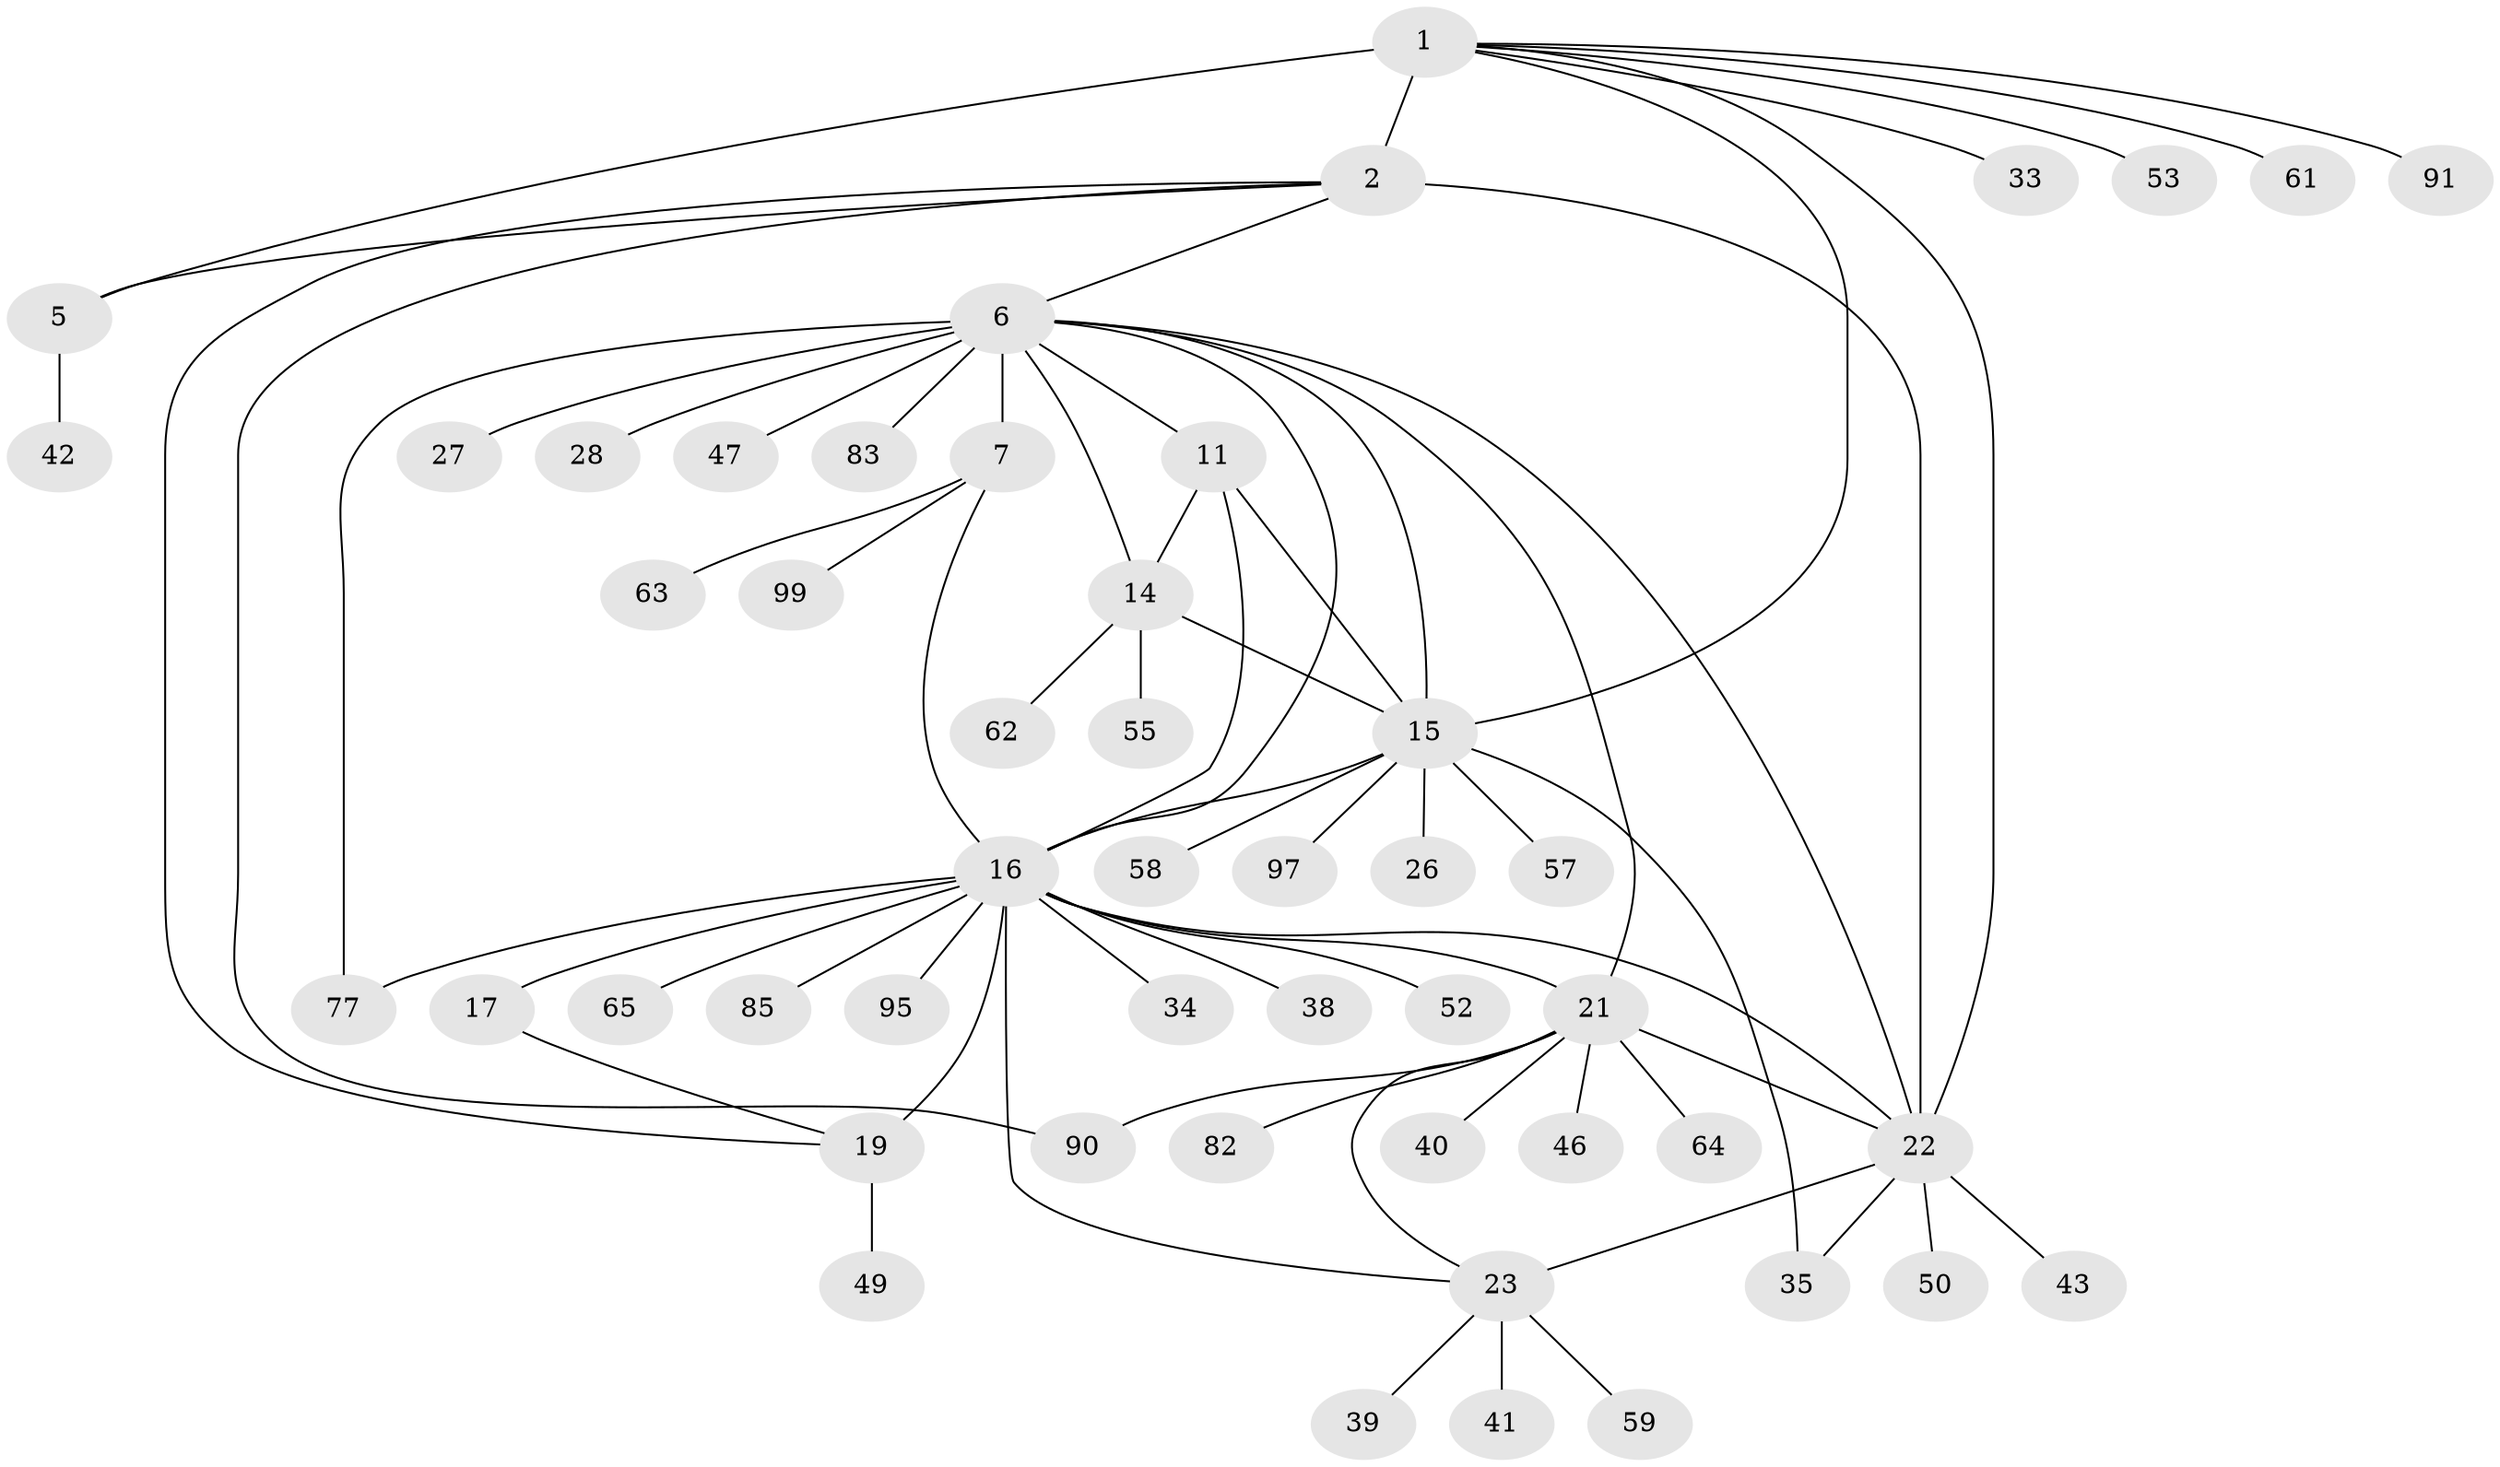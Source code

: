 // original degree distribution, {8: 0.04, 9: 0.06, 6: 0.05, 7: 0.04, 4: 0.01, 5: 0.02, 11: 0.02, 10: 0.01, 2: 0.13, 1: 0.58, 3: 0.04}
// Generated by graph-tools (version 1.1) at 2025/16/03/09/25 04:16:05]
// undirected, 50 vertices, 69 edges
graph export_dot {
graph [start="1"]
  node [color=gray90,style=filled];
  1 [super="+3+4+74"];
  2;
  5 [super="+29+79"];
  6 [super="+13+66+37+8+51+9"];
  7;
  11 [super="+12"];
  14 [super="+30"];
  15;
  16 [super="+20+18+36"];
  17 [super="+94+56"];
  19;
  21 [super="+48"];
  22 [super="+24+84+92+75"];
  23;
  26 [super="+68"];
  27;
  28;
  33;
  34;
  35;
  38;
  39;
  40;
  41;
  42;
  43 [super="+69+96"];
  46 [super="+67+70"];
  47;
  49;
  50;
  52;
  53;
  55;
  57;
  58 [super="+81"];
  59 [super="+86"];
  61;
  62;
  63;
  64;
  65;
  77 [super="+93"];
  82;
  83;
  85;
  90;
  91;
  95;
  97;
  99;
  1 -- 2 [weight=3];
  1 -- 5 [weight=3];
  1 -- 15;
  1 -- 33;
  1 -- 91;
  1 -- 22;
  1 -- 53;
  1 -- 61;
  2 -- 5;
  2 -- 19;
  2 -- 90;
  2 -- 22;
  2 -- 6;
  5 -- 42;
  6 -- 7 [weight=4];
  6 -- 11 [weight=2];
  6 -- 14;
  6 -- 47;
  6 -- 15;
  6 -- 83 [weight=2];
  6 -- 22;
  6 -- 21;
  6 -- 16 [weight=2];
  6 -- 27;
  6 -- 28;
  6 -- 77;
  7 -- 63;
  7 -- 99;
  7 -- 16;
  11 -- 14 [weight=2];
  11 -- 15 [weight=2];
  11 -- 16;
  14 -- 15;
  14 -- 62;
  14 -- 55;
  15 -- 26;
  15 -- 35;
  15 -- 57;
  15 -- 58;
  15 -- 97;
  15 -- 16;
  16 -- 17 [weight=3];
  16 -- 19 [weight=3];
  16 -- 52;
  16 -- 65;
  16 -- 34;
  16 -- 38;
  16 -- 77;
  16 -- 85;
  16 -- 21;
  16 -- 23;
  16 -- 22 [weight=2];
  16 -- 95;
  17 -- 19;
  19 -- 49;
  21 -- 22 [weight=2];
  21 -- 23;
  21 -- 40;
  21 -- 46;
  21 -- 64;
  21 -- 82;
  21 -- 90;
  22 -- 23 [weight=2];
  22 -- 35;
  22 -- 43;
  22 -- 50;
  23 -- 39;
  23 -- 41;
  23 -- 59;
}

